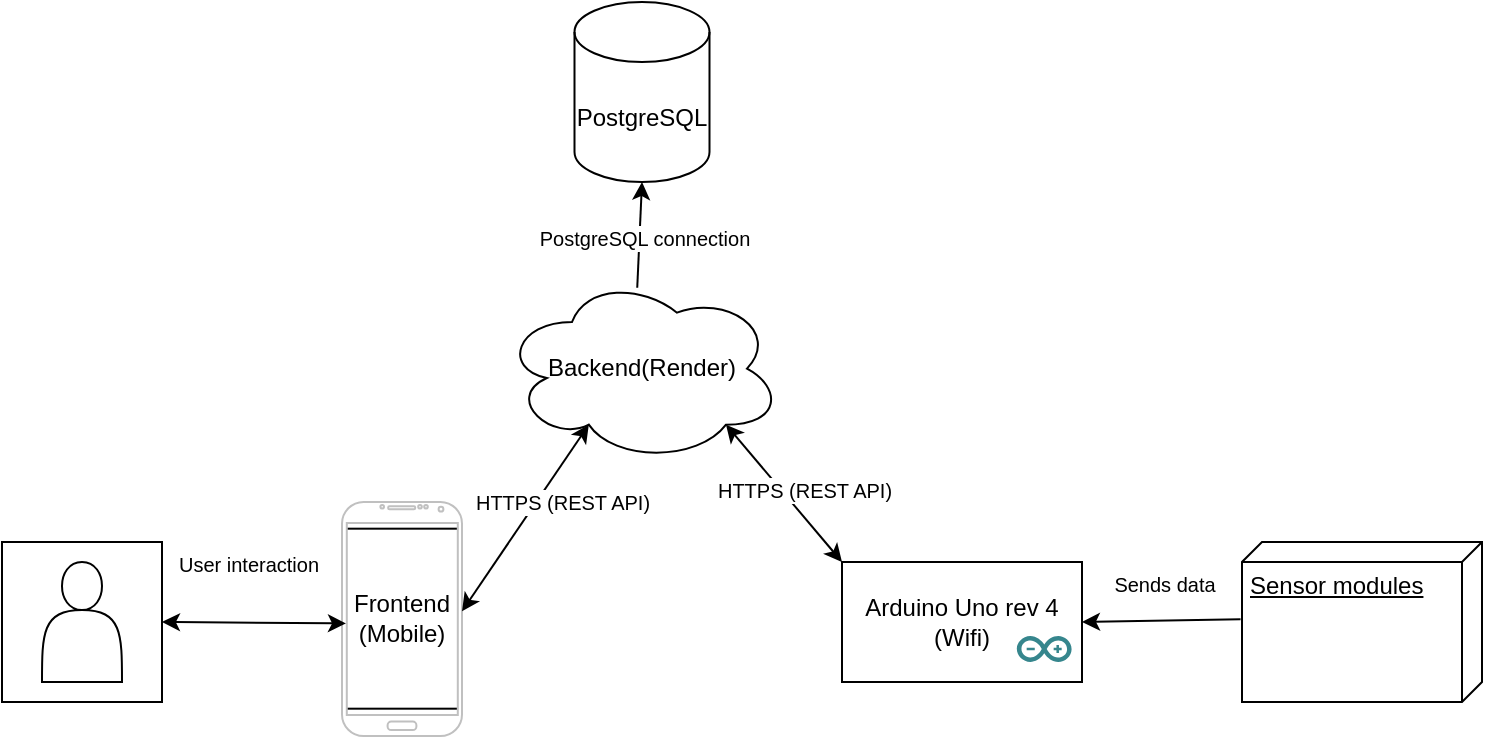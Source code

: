 <mxfile>
    <diagram id="gf5qCeUzI8bdXZpXMpdr" name="workflow">
        <mxGraphModel dx="860" dy="493" grid="1" gridSize="10" guides="1" tooltips="1" connect="1" arrows="1" fold="1" page="1" pageScale="1" pageWidth="1200" pageHeight="850" math="0" shadow="0">
            <root>
                <mxCell id="0"/>
                <mxCell id="1" parent="0"/>
                <mxCell id="x5SnhVMOYkBvyqMM9PM8-24" value="Arduino Uno rev 4 (Wifi)" style="rounded=0;whiteSpace=wrap;html=1;" vertex="1" parent="1">
                    <mxGeometry x="670" y="430" width="120" height="60" as="geometry"/>
                </mxCell>
                <mxCell id="x5SnhVMOYkBvyqMM9PM8-25" value="" style="dashed=0;outlineConnect=0;html=1;align=center;labelPosition=center;verticalLabelPosition=bottom;verticalAlign=top;shape=mxgraph.weblogos.arduino;fillColor=#36868D;strokeColor=none" vertex="1" parent="1">
                    <mxGeometry x="757.4" y="466.99" width="27.4" height="13.01" as="geometry"/>
                </mxCell>
                <mxCell id="x5SnhVMOYkBvyqMM9PM8-27" value="Backend(Render)" style="ellipse;shape=cloud;whiteSpace=wrap;html=1;" vertex="1" parent="1">
                    <mxGeometry x="500" y="286.66" width="140" height="93.34" as="geometry"/>
                </mxCell>
                <mxCell id="x5SnhVMOYkBvyqMM9PM8-28" value="&lt;font style=&quot;font-size: 12px;&quot;&gt;PostgreSQL&lt;/font&gt;" style="shape=cylinder3;whiteSpace=wrap;html=1;boundedLbl=1;backgroundOutline=1;size=15;" vertex="1" parent="1">
                    <mxGeometry x="536.25" y="150" width="67.5" height="90" as="geometry"/>
                </mxCell>
                <mxCell id="x5SnhVMOYkBvyqMM9PM8-30" value="" style="endArrow=classic;startArrow=classic;html=1;entryX=0.8;entryY=0.8;entryDx=0;entryDy=0;entryPerimeter=0;exitX=0;exitY=0;exitDx=0;exitDy=0;" edge="1" parent="1" source="x5SnhVMOYkBvyqMM9PM8-24" target="x5SnhVMOYkBvyqMM9PM8-27">
                    <mxGeometry width="50" height="50" relative="1" as="geometry">
                        <mxPoint x="550" y="470" as="sourcePoint"/>
                        <mxPoint x="600" y="420" as="targetPoint"/>
                    </mxGeometry>
                </mxCell>
                <mxCell id="x5SnhVMOYkBvyqMM9PM8-38" value="&lt;font style=&quot;font-size: 10px;&quot;&gt;HTTPS (REST API)&lt;/font&gt;" style="edgeLabel;html=1;align=center;verticalAlign=middle;resizable=0;points=[];" vertex="1" connectable="0" parent="x5SnhVMOYkBvyqMM9PM8-30">
                    <mxGeometry x="0.127" y="-2" relative="1" as="geometry">
                        <mxPoint x="12" y="4" as="offset"/>
                    </mxGeometry>
                </mxCell>
                <mxCell id="x5SnhVMOYkBvyqMM9PM8-35" style="edgeStyle=none;html=1;exitX=0.483;exitY=0.067;exitDx=0;exitDy=0;exitPerimeter=0;entryX=0.5;entryY=1;entryDx=0;entryDy=0;entryPerimeter=0;" edge="1" parent="1" source="x5SnhVMOYkBvyqMM9PM8-27" target="x5SnhVMOYkBvyqMM9PM8-28">
                    <mxGeometry relative="1" as="geometry"/>
                </mxCell>
                <mxCell id="x5SnhVMOYkBvyqMM9PM8-36" value="&lt;font style=&quot;font-size: 10px;&quot;&gt;PostgreSQL connection&lt;/font&gt;" style="edgeLabel;html=1;align=center;verticalAlign=middle;resizable=0;points=[];" vertex="1" connectable="0" parent="x5SnhVMOYkBvyqMM9PM8-35">
                    <mxGeometry x="-0.038" y="-2" relative="1" as="geometry">
                        <mxPoint as="offset"/>
                    </mxGeometry>
                </mxCell>
                <mxCell id="K2eCzgSk1S5QKhFW7Dfp-2" style="edgeStyle=none;html=1;exitX=0.483;exitY=1.006;exitDx=0;exitDy=0;exitPerimeter=0;entryX=1;entryY=0.5;entryDx=0;entryDy=0;" edge="1" parent="1" source="K2eCzgSk1S5QKhFW7Dfp-1" target="x5SnhVMOYkBvyqMM9PM8-24">
                    <mxGeometry relative="1" as="geometry"/>
                </mxCell>
                <mxCell id="K2eCzgSk1S5QKhFW7Dfp-3" value="&lt;font style=&quot;font-size: 10px;&quot;&gt;Sends data&lt;/font&gt;" style="edgeLabel;html=1;align=center;verticalAlign=middle;resizable=0;points=[];" vertex="1" connectable="0" parent="K2eCzgSk1S5QKhFW7Dfp-2">
                    <mxGeometry x="-0.027" y="-3" relative="1" as="geometry">
                        <mxPoint y="-16" as="offset"/>
                    </mxGeometry>
                </mxCell>
                <mxCell id="K2eCzgSk1S5QKhFW7Dfp-1" value="Sensor modules" style="verticalAlign=top;align=left;spacingTop=8;spacingLeft=2;spacingRight=12;shape=cube;size=10;direction=south;fontStyle=4;html=1;whiteSpace=wrap;" vertex="1" parent="1">
                    <mxGeometry x="870" y="420" width="120" height="80" as="geometry"/>
                </mxCell>
                <mxCell id="K2eCzgSk1S5QKhFW7Dfp-6" value="Frontend&lt;div&gt;(Mobile)&lt;/div&gt;" style="rounded=0;whiteSpace=wrap;html=1;" vertex="1" parent="1">
                    <mxGeometry x="420" y="413.34" width="60" height="90" as="geometry"/>
                </mxCell>
                <mxCell id="K2eCzgSk1S5QKhFW7Dfp-5" value="" style="verticalLabelPosition=bottom;verticalAlign=top;html=1;shadow=0;dashed=0;strokeWidth=1;shape=mxgraph.android.phone2;strokeColor=#c0c0c0;" vertex="1" parent="1">
                    <mxGeometry x="420" y="400" width="60" height="117" as="geometry"/>
                </mxCell>
                <mxCell id="K2eCzgSk1S5QKhFW7Dfp-7" value="" style="endArrow=classic;startArrow=classic;html=1;entryX=1;entryY=0.467;entryDx=0;entryDy=0;entryPerimeter=0;exitX=0.31;exitY=0.8;exitDx=0;exitDy=0;exitPerimeter=0;" edge="1" parent="1" source="x5SnhVMOYkBvyqMM9PM8-27" target="K2eCzgSk1S5QKhFW7Dfp-5">
                    <mxGeometry width="50" height="50" relative="1" as="geometry">
                        <mxPoint x="448" y="380" as="sourcePoint"/>
                        <mxPoint x="390" y="311" as="targetPoint"/>
                    </mxGeometry>
                </mxCell>
                <mxCell id="K2eCzgSk1S5QKhFW7Dfp-8" value="&lt;font style=&quot;font-size: 10px;&quot;&gt;HTTPS (REST API)&lt;/font&gt;" style="edgeLabel;html=1;align=center;verticalAlign=middle;resizable=0;points=[];" vertex="1" connectable="0" parent="K2eCzgSk1S5QKhFW7Dfp-7">
                    <mxGeometry x="0.127" y="-2" relative="1" as="geometry">
                        <mxPoint x="24" y="-13" as="offset"/>
                    </mxGeometry>
                </mxCell>
                <mxCell id="K2eCzgSk1S5QKhFW7Dfp-10" value="" style="whiteSpace=wrap;html=1;aspect=fixed;" vertex="1" parent="1">
                    <mxGeometry x="250" y="420" width="80" height="80" as="geometry"/>
                </mxCell>
                <mxCell id="K2eCzgSk1S5QKhFW7Dfp-9" value="" style="shape=actor;whiteSpace=wrap;html=1;" vertex="1" parent="1">
                    <mxGeometry x="270" y="430" width="40" height="60" as="geometry"/>
                </mxCell>
                <mxCell id="K2eCzgSk1S5QKhFW7Dfp-11" value="" style="endArrow=classic;startArrow=classic;html=1;entryX=0.033;entryY=0.519;entryDx=0;entryDy=0;entryPerimeter=0;exitX=1;exitY=0.5;exitDx=0;exitDy=0;" edge="1" parent="1" source="K2eCzgSk1S5QKhFW7Dfp-10" target="K2eCzgSk1S5QKhFW7Dfp-5">
                    <mxGeometry width="50" height="50" relative="1" as="geometry">
                        <mxPoint x="330" y="560" as="sourcePoint"/>
                        <mxPoint x="380" y="510" as="targetPoint"/>
                    </mxGeometry>
                </mxCell>
                <mxCell id="K2eCzgSk1S5QKhFW7Dfp-12" value="&lt;font style=&quot;font-size: 10px;&quot;&gt;User interaction&lt;/font&gt;" style="edgeLabel;html=1;align=center;verticalAlign=middle;resizable=0;points=[];" vertex="1" connectable="0" parent="K2eCzgSk1S5QKhFW7Dfp-11">
                    <mxGeometry x="-0.064" y="-4" relative="1" as="geometry">
                        <mxPoint y="-34" as="offset"/>
                    </mxGeometry>
                </mxCell>
            </root>
        </mxGraphModel>
    </diagram>
    <diagram id="kPH8mNi0xNSFsHbuwL63" name="Iot/hardware">
        <mxGraphModel dx="543" dy="419" grid="1" gridSize="10" guides="1" tooltips="1" connect="1" arrows="1" fold="1" page="1" pageScale="1" pageWidth="1200" pageHeight="850" math="0" shadow="0">
            <root>
                <mxCell id="0"/>
                <mxCell id="1" parent="0"/>
                <mxCell id="bHSjyHeigrzWBqBxGzH2-1" value="IoT/Hardware" style="rounded=1;whiteSpace=wrap;html=1;" parent="1" vertex="1">
                    <mxGeometry x="870" y="140" width="90" height="45" as="geometry"/>
                </mxCell>
                <mxCell id="bHSjyHeigrzWBqBxGzH2-2" value="Arduino Uno rev 4 Wifi" style="rounded=0;whiteSpace=wrap;html=1;" parent="1" vertex="1">
                    <mxGeometry x="610" y="350" width="120" height="60" as="geometry"/>
                </mxCell>
                <mxCell id="bHSjyHeigrzWBqBxGzH2-3" value="" style="dashed=0;outlineConnect=0;html=1;align=center;labelPosition=center;verticalLabelPosition=bottom;verticalAlign=top;shape=mxgraph.weblogos.arduino;fillColor=#36868D;strokeColor=none" parent="1" vertex="1">
                    <mxGeometry x="697.4" y="386.99" width="27.4" height="13.01" as="geometry"/>
                </mxCell>
                <mxCell id="bHSjyHeigrzWBqBxGzH2-4" value="SPS30/Sensor" style="verticalAlign=top;align=left;spacingTop=8;spacingLeft=2;spacingRight=12;shape=cube;size=10;direction=south;fontStyle=4;html=1;whiteSpace=wrap;" parent="1" vertex="1">
                    <mxGeometry x="840" y="260" width="120" height="80" as="geometry"/>
                </mxCell>
                <mxCell id="bHSjyHeigrzWBqBxGzH2-5" value="BME280 &amp;amp; ENS160/Sensor" style="verticalAlign=top;align=left;spacingTop=8;spacingLeft=2;spacingRight=12;shape=cube;size=10;direction=south;fontStyle=4;html=1;whiteSpace=wrap;" parent="1" vertex="1">
                    <mxGeometry x="840" y="410" width="120" height="80" as="geometry"/>
                </mxCell>
                <mxCell id="bHSjyHeigrzWBqBxGzH2-10" style="edgeStyle=none;html=1;entryX=0.872;entryY=1.033;entryDx=0;entryDy=0;entryPerimeter=0;" parent="1" source="bHSjyHeigrzWBqBxGzH2-5" target="bHSjyHeigrzWBqBxGzH2-2" edge="1">
                    <mxGeometry relative="1" as="geometry">
                        <Array as="points">
                            <mxPoint x="715" y="450"/>
                        </Array>
                    </mxGeometry>
                </mxCell>
                <mxCell id="bHSjyHeigrzWBqBxGzH2-11" value="&lt;font style=&quot;font-size: 10px;&quot;&gt;I2C communication&lt;/font&gt;" style="edgeLabel;html=1;align=center;verticalAlign=middle;resizable=0;points=[];" parent="bHSjyHeigrzWBqBxGzH2-10" vertex="1" connectable="0">
                    <mxGeometry x="-0.077" y="2" relative="1" as="geometry">
                        <mxPoint x="9" y="8" as="offset"/>
                    </mxGeometry>
                </mxCell>
                <mxCell id="bHSjyHeigrzWBqBxGzH2-21" value="&lt;font style=&quot;font-size: 10px;&quot;&gt;Sends data&lt;/font&gt;" style="edgeLabel;html=1;align=center;verticalAlign=middle;resizable=0;points=[];" parent="bHSjyHeigrzWBqBxGzH2-10" vertex="1" connectable="0">
                    <mxGeometry x="-0.164" relative="1" as="geometry">
                        <mxPoint y="-20" as="offset"/>
                    </mxGeometry>
                </mxCell>
                <mxCell id="bHSjyHeigrzWBqBxGzH2-12" style="edgeStyle=none;html=1;exitX=0;exitY=0;exitDx=45;exitDy=120;exitPerimeter=0;entryX=0.883;entryY=0.015;entryDx=0;entryDy=0;entryPerimeter=0;" parent="1" source="bHSjyHeigrzWBqBxGzH2-4" target="bHSjyHeigrzWBqBxGzH2-2" edge="1">
                    <mxGeometry relative="1" as="geometry">
                        <mxPoint x="740" y="330" as="targetPoint"/>
                        <Array as="points">
                            <mxPoint x="716" y="305"/>
                        </Array>
                    </mxGeometry>
                </mxCell>
                <mxCell id="bHSjyHeigrzWBqBxGzH2-19" value="&lt;font style=&quot;font-size: 10px;&quot;&gt;I2C communication&lt;/font&gt;" style="edgeLabel;html=1;align=center;verticalAlign=middle;resizable=0;points=[];" parent="bHSjyHeigrzWBqBxGzH2-12" vertex="1" connectable="0">
                    <mxGeometry x="-0.203" relative="1" as="geometry">
                        <mxPoint y="-15" as="offset"/>
                    </mxGeometry>
                </mxCell>
                <mxCell id="bHSjyHeigrzWBqBxGzH2-20" value="&lt;font style=&quot;font-size: 10px;&quot;&gt;Sends data&lt;/font&gt;" style="edgeLabel;html=1;align=center;verticalAlign=middle;resizable=0;points=[];" parent="bHSjyHeigrzWBqBxGzH2-12" vertex="1" connectable="0">
                    <mxGeometry x="-0.288" y="1" relative="1" as="geometry">
                        <mxPoint x="-8" y="14" as="offset"/>
                    </mxGeometry>
                </mxCell>
                <mxCell id="bHSjyHeigrzWBqBxGzH2-22" value="&lt;font style=&quot;font-size: 10px;&quot;&gt;Traffic-light-module&lt;/font&gt;" style="verticalAlign=top;align=left;spacingTop=8;spacingLeft=2;spacingRight=12;shape=cube;size=10;direction=south;fontStyle=4;html=1;whiteSpace=wrap;" parent="1" vertex="1">
                    <mxGeometry x="590" y="220" width="90" height="60" as="geometry"/>
                </mxCell>
                <mxCell id="bHSjyHeigrzWBqBxGzH2-23" style="edgeStyle=none;html=1;exitX=0.5;exitY=0;exitDx=0;exitDy=0;entryX=0;entryY=0;entryDx=60;entryDy=50;entryPerimeter=0;" parent="1" source="bHSjyHeigrzWBqBxGzH2-2" target="bHSjyHeigrzWBqBxGzH2-22" edge="1">
                    <mxGeometry relative="1" as="geometry">
                        <Array as="points">
                            <mxPoint x="670" y="320"/>
                            <mxPoint x="630" y="320"/>
                        </Array>
                    </mxGeometry>
                </mxCell>
                <mxCell id="bHSjyHeigrzWBqBxGzH2-27" value="&lt;font style=&quot;font-size: 9px;&quot;&gt;Update status based on data&lt;/font&gt;" style="edgeLabel;html=1;align=center;verticalAlign=middle;resizable=0;points=[];" parent="bHSjyHeigrzWBqBxGzH2-23" vertex="1" connectable="0">
                    <mxGeometry x="-0.06" y="2" relative="1" as="geometry">
                        <mxPoint x="-13" y="-12" as="offset"/>
                    </mxGeometry>
                </mxCell>
                <mxCell id="bHSjyHeigrzWBqBxGzH2-28" value="" style="whiteSpace=wrap;html=1;aspect=fixed;" parent="1" vertex="1">
                    <mxGeometry x="500" y="360" width="40" height="40" as="geometry"/>
                </mxCell>
                <mxCell id="bHSjyHeigrzWBqBxGzH2-29" value="" style="sketch=0;pointerEvents=1;shadow=0;dashed=0;html=1;strokeColor=none;fillColor=#434445;aspect=fixed;labelPosition=center;verticalLabelPosition=bottom;verticalAlign=top;align=center;outlineConnect=0;shape=mxgraph.vvd.wi_fi;" parent="1" vertex="1">
                    <mxGeometry x="505" y="363" width="30" height="30" as="geometry"/>
                </mxCell>
                <mxCell id="bHSjyHeigrzWBqBxGzH2-32" style="edgeStyle=none;html=1;exitX=1;exitY=0;exitDx=0;exitDy=0;entryX=0.006;entryY=0.144;entryDx=0;entryDy=0;entryPerimeter=0;" parent="1" source="bHSjyHeigrzWBqBxGzH2-28" target="bHSjyHeigrzWBqBxGzH2-2" edge="1">
                    <mxGeometry relative="1" as="geometry"/>
                </mxCell>
                <mxCell id="bHSjyHeigrzWBqBxGzH2-35" value="&lt;font style=&quot;font-size: 10px;&quot;&gt;Server response&lt;/font&gt;" style="edgeLabel;html=1;align=center;verticalAlign=middle;resizable=0;points=[];" parent="bHSjyHeigrzWBqBxGzH2-32" vertex="1" connectable="0">
                    <mxGeometry x="-0.143" y="2" relative="1" as="geometry">
                        <mxPoint y="-17" as="offset"/>
                    </mxGeometry>
                </mxCell>
                <mxCell id="bHSjyHeigrzWBqBxGzH2-33" style="edgeStyle=none;html=1;entryX=1;entryY=1;entryDx=0;entryDy=0;" parent="1" target="bHSjyHeigrzWBqBxGzH2-28" edge="1">
                    <mxGeometry relative="1" as="geometry">
                        <mxPoint x="610" y="400" as="sourcePoint"/>
                    </mxGeometry>
                </mxCell>
                <mxCell id="bHSjyHeigrzWBqBxGzH2-36" value="&lt;font style=&quot;font-size: 10px;&quot;&gt;JSON-format data&lt;/font&gt;" style="edgeLabel;html=1;align=center;verticalAlign=middle;resizable=0;points=[];" parent="bHSjyHeigrzWBqBxGzH2-33" vertex="1" connectable="0">
                    <mxGeometry x="-0.069" relative="1" as="geometry">
                        <mxPoint x="-7" y="17" as="offset"/>
                    </mxGeometry>
                </mxCell>
                <mxCell id="bHSjyHeigrzWBqBxGzH2-40" value="" style="whiteSpace=wrap;html=1;aspect=fixed;" parent="1" vertex="1">
                    <mxGeometry x="430" y="320" width="40" height="40" as="geometry"/>
                </mxCell>
                <mxCell id="bHSjyHeigrzWBqBxGzH2-43" value="" style="sketch=0;pointerEvents=1;shadow=0;dashed=0;html=1;strokeColor=none;fillColor=#505050;labelPosition=center;verticalLabelPosition=bottom;verticalAlign=top;outlineConnect=0;align=center;shape=mxgraph.office.security.lock_protected;" parent="1" vertex="1">
                    <mxGeometry x="441" y="326.21" width="18" height="23.79" as="geometry"/>
                </mxCell>
                <mxCell id="bHSjyHeigrzWBqBxGzH2-45" value="" style="endArrow=classic;startArrow=classic;html=1;entryX=0.5;entryY=0;entryDx=0;entryDy=0;exitX=1;exitY=0.5;exitDx=0;exitDy=0;" parent="1" source="bHSjyHeigrzWBqBxGzH2-40" target="bHSjyHeigrzWBqBxGzH2-28" edge="1">
                    <mxGeometry width="50" height="50" relative="1" as="geometry">
                        <mxPoint x="430" y="490" as="sourcePoint"/>
                        <mxPoint x="480" y="440" as="targetPoint"/>
                        <Array as="points">
                            <mxPoint x="520" y="340"/>
                        </Array>
                    </mxGeometry>
                </mxCell>
                <mxCell id="bHSjyHeigrzWBqBxGzH2-46" value="&lt;font style=&quot;font-size: 10px;&quot;&gt;Secure connection through WifiSSLClient&amp;nbsp;&lt;/font&gt;" style="edgeLabel;html=1;align=center;verticalAlign=middle;resizable=0;points=[];" parent="bHSjyHeigrzWBqBxGzH2-45" vertex="1" connectable="0">
                    <mxGeometry x="-0.087" y="2" relative="1" as="geometry">
                        <mxPoint x="-43" y="-38" as="offset"/>
                    </mxGeometry>
                </mxCell>
                <mxCell id="bHSjyHeigrzWBqBxGzH2-47" value="" style="whiteSpace=wrap;html=1;aspect=fixed;" parent="1" vertex="1">
                    <mxGeometry x="430" y="393" width="40" height="40" as="geometry"/>
                </mxCell>
                <mxCell id="bHSjyHeigrzWBqBxGzH2-48" value="" style="endArrow=classic;startArrow=classic;html=1;entryX=0.5;entryY=1;entryDx=0;entryDy=0;exitX=0.5;exitY=0;exitDx=0;exitDy=0;" parent="1" source="bHSjyHeigrzWBqBxGzH2-47" target="bHSjyHeigrzWBqBxGzH2-40" edge="1">
                    <mxGeometry width="50" height="50" relative="1" as="geometry">
                        <mxPoint x="590" y="370" as="sourcePoint"/>
                        <mxPoint x="640" y="320" as="targetPoint"/>
                    </mxGeometry>
                </mxCell>
                <mxCell id="bHSjyHeigrzWBqBxGzH2-50" value="" style="verticalLabelPosition=bottom;html=1;verticalAlign=top;align=center;strokeColor=none;fillColor=#00BEF2;shape=mxgraph.azure.message;pointerEvents=1;" parent="1" vertex="1">
                    <mxGeometry x="435" y="403" width="30" height="22.5" as="geometry"/>
                </mxCell>
                <mxCell id="bHSjyHeigrzWBqBxGzH2-51" value="Server host" style="ellipse;shape=cloud;whiteSpace=wrap;html=1;" parent="1" vertex="1">
                    <mxGeometry x="230" y="330" width="120" height="80" as="geometry"/>
                </mxCell>
                <mxCell id="bHSjyHeigrzWBqBxGzH2-52" value="" style="endArrow=classic;startArrow=classic;html=1;entryX=0.875;entryY=0.5;entryDx=0;entryDy=0;entryPerimeter=0;exitX=0;exitY=0.5;exitDx=0;exitDy=0;" parent="1" source="bHSjyHeigrzWBqBxGzH2-47" target="bHSjyHeigrzWBqBxGzH2-51" edge="1">
                    <mxGeometry width="50" height="50" relative="1" as="geometry">
                        <mxPoint x="290" y="540" as="sourcePoint"/>
                        <mxPoint x="340" y="490" as="targetPoint"/>
                        <Array as="points">
                            <mxPoint x="380" y="413"/>
                            <mxPoint x="380" y="370"/>
                        </Array>
                    </mxGeometry>
                </mxCell>
                <mxCell id="bHSjyHeigrzWBqBxGzH2-53" value="&lt;font style=&quot;font-size: 9px;&quot;&gt;HTTP POST through ArduinoHttpClient&amp;nbsp;&lt;/font&gt;" style="edgeLabel;html=1;align=center;verticalAlign=middle;resizable=0;points=[];" parent="bHSjyHeigrzWBqBxGzH2-52" vertex="1" connectable="0">
                    <mxGeometry x="-0.548" y="3" relative="1" as="geometry">
                        <mxPoint x="-28" y="24" as="offset"/>
                    </mxGeometry>
                </mxCell>
            </root>
        </mxGraphModel>
    </diagram>
    <diagram id="Waj2Pv408SSMGlsT0Iyq" name="Backend">
        <mxGraphModel dx="707" dy="419" grid="1" gridSize="10" guides="1" tooltips="1" connect="1" arrows="1" fold="1" page="1" pageScale="1" pageWidth="1200" pageHeight="850" math="0" shadow="0">
            <root>
                <mxCell id="0"/>
                <mxCell id="1" parent="0"/>
            </root>
        </mxGraphModel>
    </diagram>
    <diagram id="k_t4pdzBgmqm5G7gvSoy" name="Frontend-mobile">
        <mxGraphModel dx="707" dy="419" grid="1" gridSize="10" guides="1" tooltips="1" connect="1" arrows="1" fold="1" page="1" pageScale="1" pageWidth="1200" pageHeight="850" math="0" shadow="0">
            <root>
                <mxCell id="0"/>
                <mxCell id="1" parent="0"/>
            </root>
        </mxGraphModel>
    </diagram>
</mxfile>